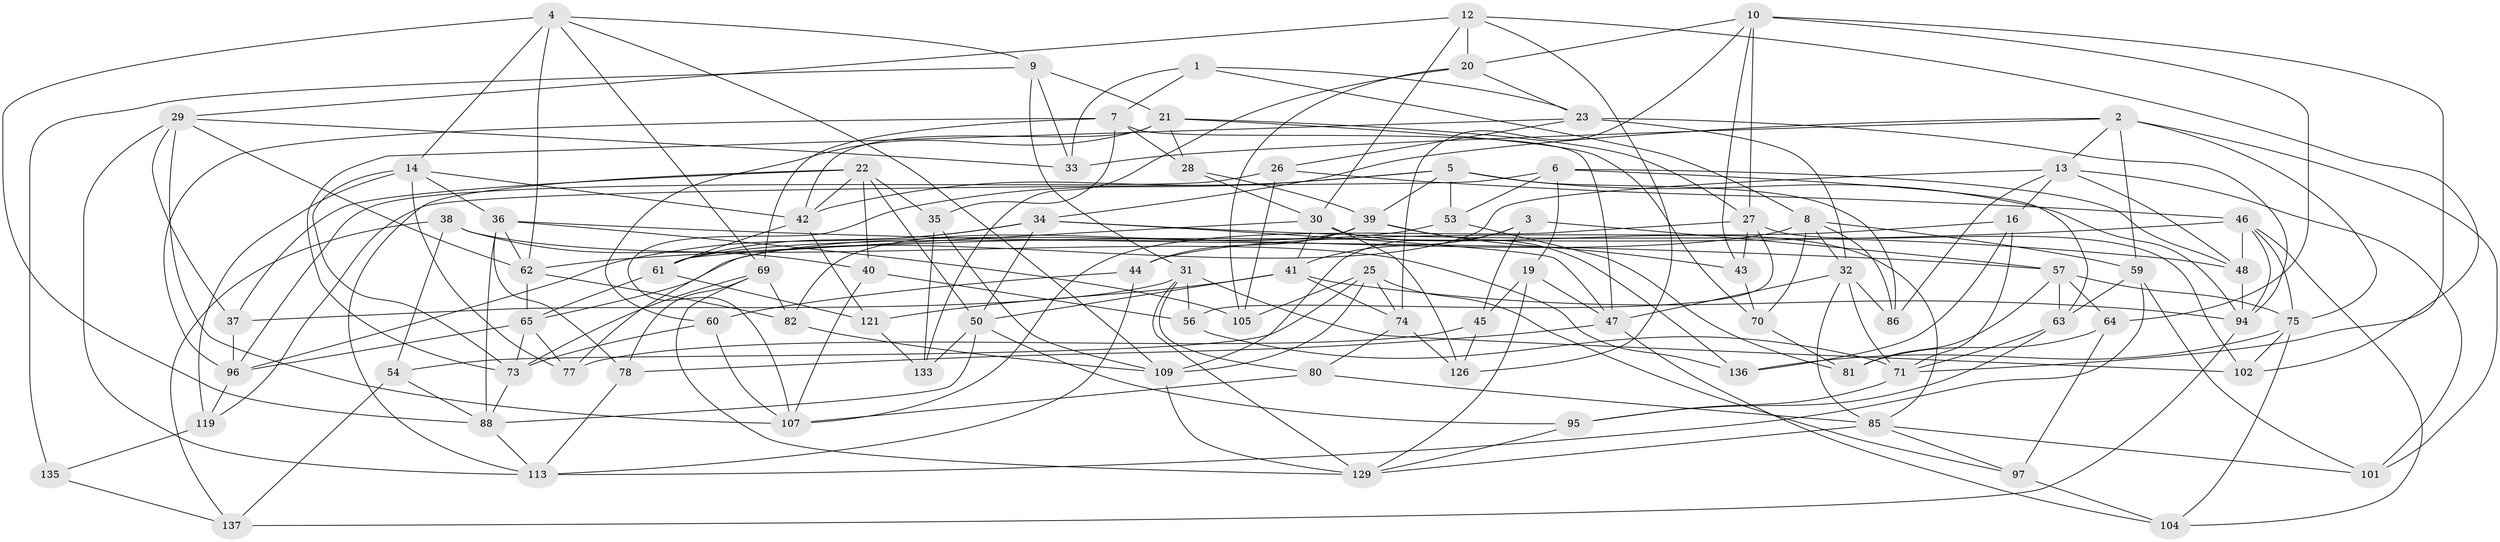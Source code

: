 // Generated by graph-tools (version 1.1) at 2025/24/03/03/25 07:24:28]
// undirected, 88 vertices, 220 edges
graph export_dot {
graph [start="1"]
  node [color=gray90,style=filled];
  1;
  2 [super="+91"];
  3;
  4 [super="+18"];
  5 [super="+11"];
  6 [super="+100"];
  7 [super="+17"];
  8 [super="+58"];
  9 [super="+89"];
  10 [super="+24"];
  12 [super="+15"];
  13 [super="+49"];
  14 [super="+68"];
  16;
  19;
  20 [super="+90"];
  21 [super="+98"];
  22 [super="+79"];
  23 [super="+111"];
  25 [super="+83"];
  26;
  27 [super="+122"];
  28;
  29 [super="+115"];
  30 [super="+132"];
  31 [super="+130"];
  32 [super="+67"];
  33;
  34 [super="+117"];
  35;
  36 [super="+51"];
  37;
  38;
  39 [super="+55"];
  40;
  41 [super="+125"];
  42 [super="+66"];
  43;
  44;
  45;
  46 [super="+127"];
  47 [super="+106"];
  48 [super="+52"];
  50 [super="+93"];
  53;
  54;
  56;
  57 [super="+99"];
  59 [super="+87"];
  60;
  61 [super="+76"];
  62 [super="+112"];
  63 [super="+123"];
  64;
  65 [super="+103"];
  69 [super="+84"];
  70;
  71 [super="+72"];
  73 [super="+108"];
  74 [super="+92"];
  75 [super="+124"];
  77;
  78;
  80;
  81;
  82;
  85 [super="+128"];
  86;
  88 [super="+110"];
  94 [super="+116"];
  95;
  96 [super="+118"];
  97;
  101;
  102;
  104;
  105;
  107 [super="+114"];
  109 [super="+120"];
  113 [super="+134"];
  119;
  121;
  126;
  129 [super="+131"];
  133;
  135;
  136;
  137;
  1 -- 7;
  1 -- 8;
  1 -- 33;
  1 -- 23;
  2 -- 59;
  2 -- 33;
  2 -- 34;
  2 -- 101;
  2 -- 75;
  2 -- 13;
  3 -- 45;
  3 -- 57;
  3 -- 41;
  3 -- 109;
  4 -- 69;
  4 -- 62;
  4 -- 9;
  4 -- 109;
  4 -- 88;
  4 -- 14;
  5 -- 39;
  5 -- 86;
  5 -- 42;
  5 -- 53;
  5 -- 107;
  5 -- 94;
  6 -- 19;
  6 -- 48 [weight=2];
  6 -- 63;
  6 -- 53;
  6 -- 119;
  7 -- 35;
  7 -- 28;
  7 -- 47;
  7 -- 96;
  7 -- 69;
  8 -- 86;
  8 -- 70;
  8 -- 59;
  8 -- 65;
  8 -- 32;
  9 -- 135 [weight=2];
  9 -- 21;
  9 -- 33;
  9 -- 31;
  10 -- 64;
  10 -- 27;
  10 -- 43;
  10 -- 20;
  10 -- 74;
  10 -- 71;
  12 -- 20 [weight=2];
  12 -- 29;
  12 -- 102;
  12 -- 126;
  12 -- 30;
  13 -- 16;
  13 -- 86;
  13 -- 77;
  13 -- 48;
  13 -- 101;
  14 -- 36;
  14 -- 77;
  14 -- 42;
  14 -- 119;
  14 -- 73;
  16 -- 136;
  16 -- 44;
  16 -- 71;
  19 -- 129;
  19 -- 45;
  19 -- 47;
  20 -- 105;
  20 -- 133;
  20 -- 23;
  21 -- 60;
  21 -- 70;
  21 -- 42;
  21 -- 27;
  21 -- 28;
  22 -- 50;
  22 -- 42;
  22 -- 40;
  22 -- 35;
  22 -- 37;
  22 -- 113;
  23 -- 26;
  23 -- 32;
  23 -- 94;
  23 -- 73;
  25 -- 97;
  25 -- 54;
  25 -- 74 [weight=2];
  25 -- 109;
  25 -- 105;
  26 -- 96;
  26 -- 105;
  26 -- 46;
  27 -- 43;
  27 -- 56;
  27 -- 107;
  27 -- 102;
  28 -- 30;
  28 -- 39;
  29 -- 33;
  29 -- 62;
  29 -- 113;
  29 -- 107;
  29 -- 37;
  30 -- 126;
  30 -- 85;
  30 -- 61;
  30 -- 41;
  31 -- 102;
  31 -- 80;
  31 -- 129;
  31 -- 56;
  31 -- 37;
  32 -- 85;
  32 -- 71;
  32 -- 86;
  32 -- 47;
  34 -- 48;
  34 -- 61;
  34 -- 47;
  34 -- 96;
  34 -- 50;
  35 -- 133;
  35 -- 109;
  36 -- 62;
  36 -- 105;
  36 -- 78;
  36 -- 88;
  36 -- 57;
  37 -- 96;
  38 -- 40;
  38 -- 136;
  38 -- 54;
  38 -- 137;
  39 -- 43;
  39 -- 44;
  39 -- 136;
  39 -- 82;
  40 -- 107;
  40 -- 56;
  41 -- 50;
  41 -- 74;
  41 -- 121;
  41 -- 94;
  42 -- 121;
  42 -- 61;
  43 -- 70;
  44 -- 60;
  44 -- 113;
  45 -- 126;
  45 -- 77;
  46 -- 75;
  46 -- 62;
  46 -- 104;
  46 -- 48;
  46 -- 94;
  47 -- 78;
  47 -- 104;
  48 -- 94;
  50 -- 95;
  50 -- 88;
  50 -- 133;
  53 -- 81;
  53 -- 61;
  54 -- 137;
  54 -- 88;
  56 -- 71;
  57 -- 64;
  57 -- 75;
  57 -- 81;
  57 -- 63;
  59 -- 101;
  59 -- 113;
  59 -- 63 [weight=2];
  60 -- 107;
  60 -- 73;
  61 -- 121;
  61 -- 65;
  62 -- 82;
  62 -- 65;
  63 -- 95;
  63 -- 71;
  64 -- 97;
  64 -- 81;
  65 -- 77;
  65 -- 96;
  65 -- 73;
  69 -- 78;
  69 -- 82;
  69 -- 73;
  69 -- 129;
  70 -- 81;
  71 -- 95;
  73 -- 88;
  74 -- 80;
  74 -- 126;
  75 -- 136;
  75 -- 102;
  75 -- 104;
  78 -- 113;
  80 -- 107;
  80 -- 85;
  82 -- 109;
  85 -- 129;
  85 -- 97;
  85 -- 101;
  88 -- 113;
  94 -- 137;
  95 -- 129;
  96 -- 119;
  97 -- 104;
  109 -- 129;
  119 -- 135;
  121 -- 133;
  135 -- 137;
}
